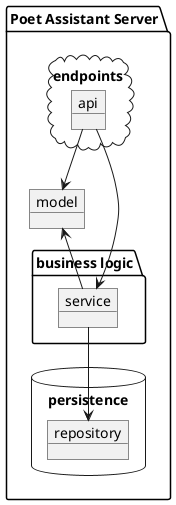@startuml

package "Poet Assistant Server"  {
package "endpoints" <<Cloud>> {
object api
}
object model
package "business logic" {
object service
}
package "persistence" <<Database>> {
object repository
}

api --> model
model <-- service
api --> service
service --> repository
}

@endpuml
